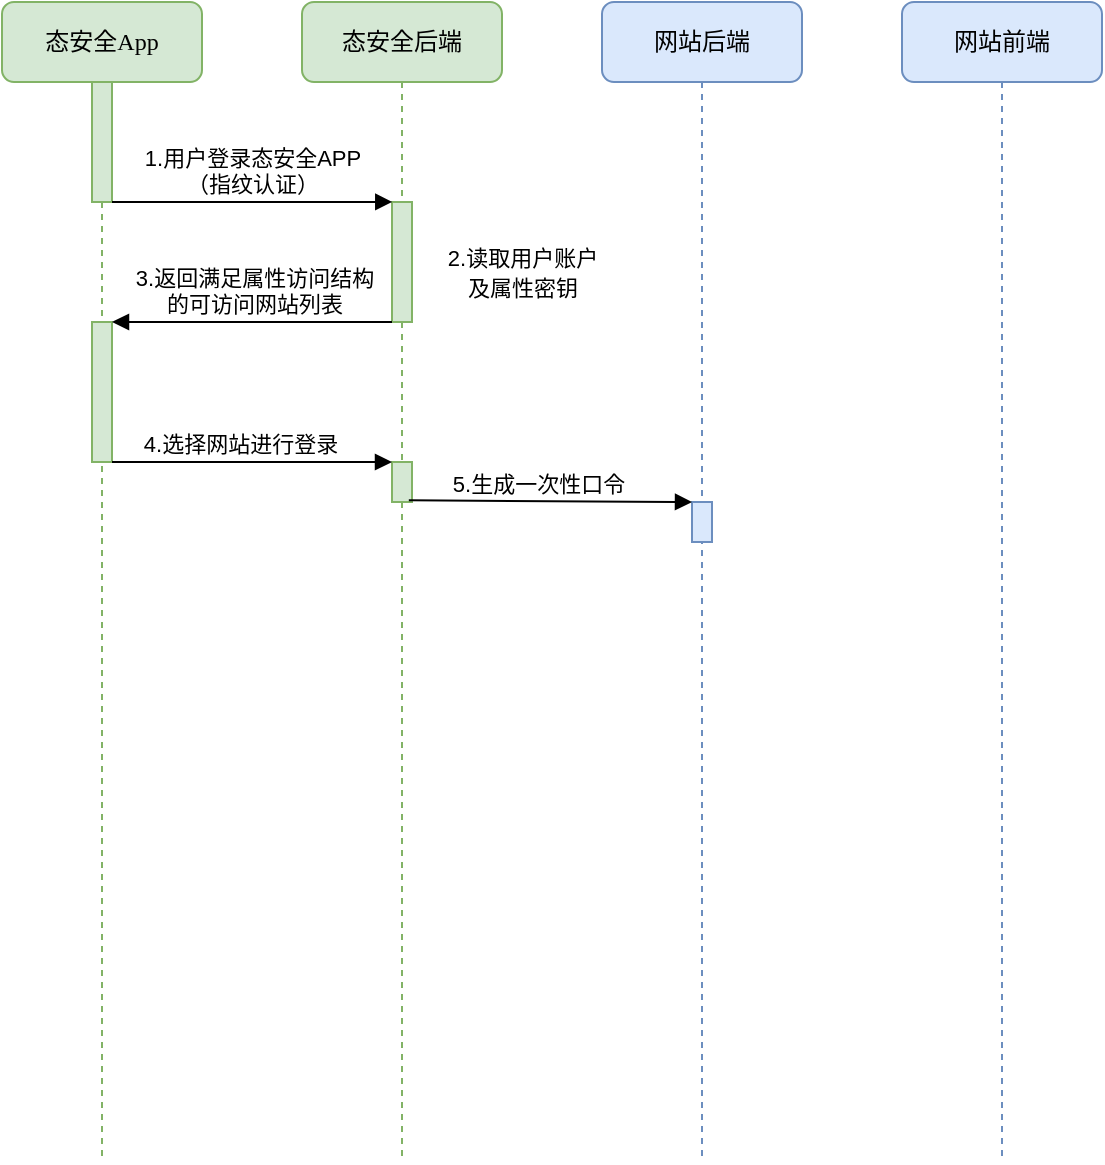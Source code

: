 <mxfile version="13.8.0" type="github">
  <diagram name="Page-1" id="13e1069c-82ec-6db2-03f1-153e76fe0fe0">
    <mxGraphModel dx="1038" dy="548" grid="1" gridSize="10" guides="1" tooltips="1" connect="1" arrows="1" fold="1" page="1" pageScale="1" pageWidth="1100" pageHeight="850" background="#ffffff" math="0" shadow="0">
      <root>
        <mxCell id="0" />
        <mxCell id="1" parent="0" />
        <mxCell id="7baba1c4bc27f4b0-2" value="态安全后端" style="shape=umlLifeline;perimeter=lifelinePerimeter;whiteSpace=wrap;html=1;container=1;collapsible=0;recursiveResize=0;outlineConnect=0;rounded=1;shadow=0;comic=0;labelBackgroundColor=none;strokeWidth=1;fontFamily=Verdana;fontSize=12;align=center;fillColor=#d5e8d4;strokeColor=#82b366;" parent="1" vertex="1">
          <mxGeometry x="240" y="80" width="100" height="580" as="geometry" />
        </mxCell>
        <mxCell id="7baba1c4bc27f4b0-10" value="" style="html=1;points=[];perimeter=orthogonalPerimeter;rounded=0;shadow=0;comic=0;labelBackgroundColor=none;strokeWidth=1;fontFamily=Verdana;fontSize=12;align=center;fillColor=#d5e8d4;strokeColor=#82b366;" parent="7baba1c4bc27f4b0-2" vertex="1">
          <mxGeometry x="45" y="100" width="10" height="60" as="geometry" />
        </mxCell>
        <mxCell id="gYXXhBpm7j1OAniNJLsT-21" value="" style="html=1;points=[];perimeter=orthogonalPerimeter;rounded=0;shadow=0;comic=0;labelBackgroundColor=none;strokeWidth=1;fontFamily=Verdana;fontSize=12;align=center;fillColor=#d5e8d4;strokeColor=#82b366;" vertex="1" parent="7baba1c4bc27f4b0-2">
          <mxGeometry x="45" y="230" width="10" height="20" as="geometry" />
        </mxCell>
        <mxCell id="7baba1c4bc27f4b0-3" value="网站后端" style="shape=umlLifeline;perimeter=lifelinePerimeter;whiteSpace=wrap;html=1;container=1;collapsible=0;recursiveResize=0;outlineConnect=0;rounded=1;shadow=0;comic=0;labelBackgroundColor=none;strokeWidth=1;fontFamily=Verdana;fontSize=12;align=center;fillColor=#dae8fc;strokeColor=#6c8ebf;" parent="1" vertex="1">
          <mxGeometry x="390" y="80" width="100" height="580" as="geometry" />
        </mxCell>
        <mxCell id="gYXXhBpm7j1OAniNJLsT-25" value="" style="html=1;points=[];perimeter=orthogonalPerimeter;rounded=0;shadow=0;comic=0;labelBackgroundColor=none;strokeWidth=1;fontFamily=Verdana;fontSize=12;align=center;fillColor=#dae8fc;strokeColor=#6c8ebf;" vertex="1" parent="7baba1c4bc27f4b0-3">
          <mxGeometry x="45" y="250" width="10" height="20" as="geometry" />
        </mxCell>
        <mxCell id="7baba1c4bc27f4b0-4" value="网站前端" style="shape=umlLifeline;perimeter=lifelinePerimeter;whiteSpace=wrap;html=1;container=1;collapsible=0;recursiveResize=0;outlineConnect=0;rounded=1;shadow=0;comic=0;labelBackgroundColor=none;strokeWidth=1;fontFamily=Verdana;fontSize=12;align=center;fillColor=#dae8fc;strokeColor=#6c8ebf;" parent="1" vertex="1">
          <mxGeometry x="540" y="80" width="100" height="580" as="geometry" />
        </mxCell>
        <mxCell id="7baba1c4bc27f4b0-8" value="态安全App" style="shape=umlLifeline;perimeter=lifelinePerimeter;whiteSpace=wrap;html=1;container=1;collapsible=0;recursiveResize=0;outlineConnect=0;rounded=1;shadow=0;comic=0;labelBackgroundColor=none;strokeWidth=1;fontFamily=Verdana;fontSize=12;align=center;fillColor=#d5e8d4;strokeColor=#82b366;" parent="1" vertex="1">
          <mxGeometry x="90" y="80" width="100" height="580" as="geometry" />
        </mxCell>
        <mxCell id="7baba1c4bc27f4b0-9" value="" style="html=1;points=[];perimeter=orthogonalPerimeter;rounded=0;shadow=0;comic=0;labelBackgroundColor=none;strokeWidth=1;fontFamily=Verdana;fontSize=12;align=center;fillColor=#d5e8d4;strokeColor=#82b366;" parent="7baba1c4bc27f4b0-8" vertex="1">
          <mxGeometry x="45" y="40" width="10" height="60" as="geometry" />
        </mxCell>
        <mxCell id="gYXXhBpm7j1OAniNJLsT-15" value="" style="html=1;points=[];perimeter=orthogonalPerimeter;rounded=0;shadow=0;comic=0;labelBackgroundColor=none;strokeWidth=1;fontFamily=Verdana;fontSize=12;align=center;fillColor=#d5e8d4;strokeColor=#82b366;" vertex="1" parent="7baba1c4bc27f4b0-8">
          <mxGeometry x="45" y="160" width="10" height="70" as="geometry" />
        </mxCell>
        <mxCell id="gYXXhBpm7j1OAniNJLsT-6" value="1.用户登录态安全APP&lt;br&gt;（指纹认证）" style="html=1;verticalAlign=bottom;endArrow=block;entryX=0.014;entryY=-0.001;entryDx=0;entryDy=0;entryPerimeter=0;" edge="1" parent="1" source="7baba1c4bc27f4b0-9" target="7baba1c4bc27f4b0-10">
          <mxGeometry x="-0.001" width="80" relative="1" as="geometry">
            <mxPoint x="155" y="187" as="sourcePoint" />
            <mxPoint x="280" y="187" as="targetPoint" />
            <mxPoint as="offset" />
          </mxGeometry>
        </mxCell>
        <mxCell id="gYXXhBpm7j1OAniNJLsT-16" value="3.返回满足属性访问结构&lt;br&gt;的可访问网站列表" style="html=1;verticalAlign=bottom;endArrow=block;" edge="1" parent="1" source="7baba1c4bc27f4b0-10" target="gYXXhBpm7j1OAniNJLsT-15">
          <mxGeometry x="-0.004" width="80" relative="1" as="geometry">
            <mxPoint x="289.5" y="240.36" as="sourcePoint" />
            <mxPoint x="140" y="240" as="targetPoint" />
            <mxPoint as="offset" />
          </mxGeometry>
        </mxCell>
        <mxCell id="gYXXhBpm7j1OAniNJLsT-20" value="&lt;span style=&quot;font-size: 11px ; background-color: rgb(255 , 255 , 255)&quot;&gt;2.读取用户账户&lt;/span&gt;&lt;br style=&quot;font-size: 11px&quot;&gt;&lt;span style=&quot;font-size: 11px ; background-color: rgb(255 , 255 , 255)&quot;&gt;及属性密钥&lt;/span&gt;" style="text;html=1;align=center;verticalAlign=middle;resizable=0;points=[];autosize=1;" vertex="1" parent="1">
          <mxGeometry x="300" y="200" width="100" height="30" as="geometry" />
        </mxCell>
        <mxCell id="gYXXhBpm7j1OAniNJLsT-22" value="4.选择网站进行登录" style="html=1;verticalAlign=bottom;endArrow=block;" edge="1" parent="1" source="gYXXhBpm7j1OAniNJLsT-15" target="gYXXhBpm7j1OAniNJLsT-21">
          <mxGeometry x="-0.086" width="80" relative="1" as="geometry">
            <mxPoint x="144" y="309" as="sourcePoint" />
            <mxPoint x="290" y="309" as="targetPoint" />
            <mxPoint as="offset" />
          </mxGeometry>
        </mxCell>
        <mxCell id="gYXXhBpm7j1OAniNJLsT-24" value="5.生成一次性口令" style="html=1;verticalAlign=bottom;endArrow=block;exitX=0.84;exitY=0.957;exitDx=0;exitDy=0;exitPerimeter=0;" edge="1" parent="1" source="gYXXhBpm7j1OAniNJLsT-21" target="gYXXhBpm7j1OAniNJLsT-25">
          <mxGeometry x="-0.086" width="80" relative="1" as="geometry">
            <mxPoint x="300" y="320" as="sourcePoint" />
            <mxPoint x="440" y="320" as="targetPoint" />
            <mxPoint as="offset" />
          </mxGeometry>
        </mxCell>
      </root>
    </mxGraphModel>
  </diagram>
</mxfile>

